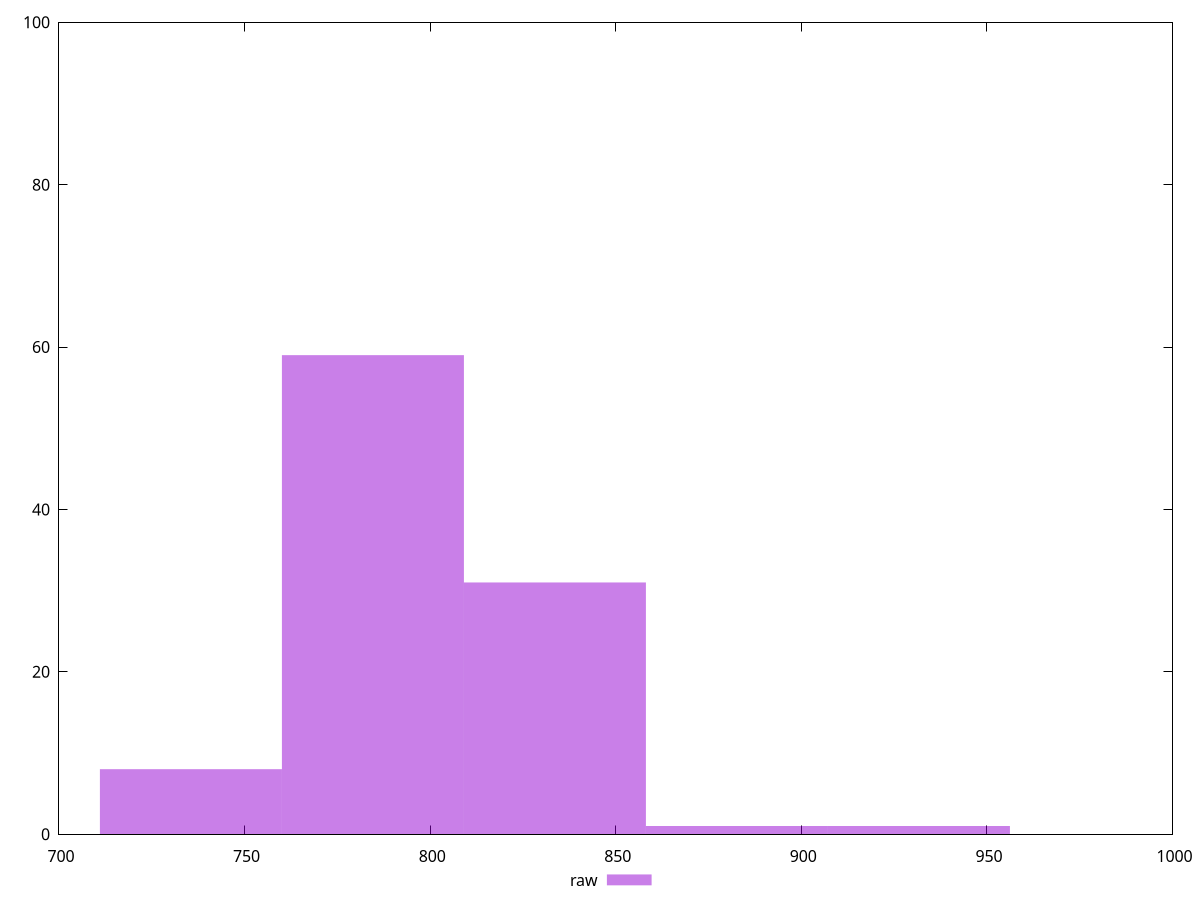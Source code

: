 reset
set terminal svg size 640, 490 enhanced background rgb 'white'
set output "reprap/mainthread-work-breakdown/samples/pages+cached+noadtech/raw/histogram.svg"

$raw <<EOF
784.57326430717 59
735.5374352879719 8
833.6090933263681 31
882.6449223455662 1
931.6807513647644 1
EOF

set key outside below
set boxwidth 49.035829019198125
set yrange [0:100]
set style fill transparent solid 0.5 noborder

plot \
  $raw title "raw" with boxes, \


reset